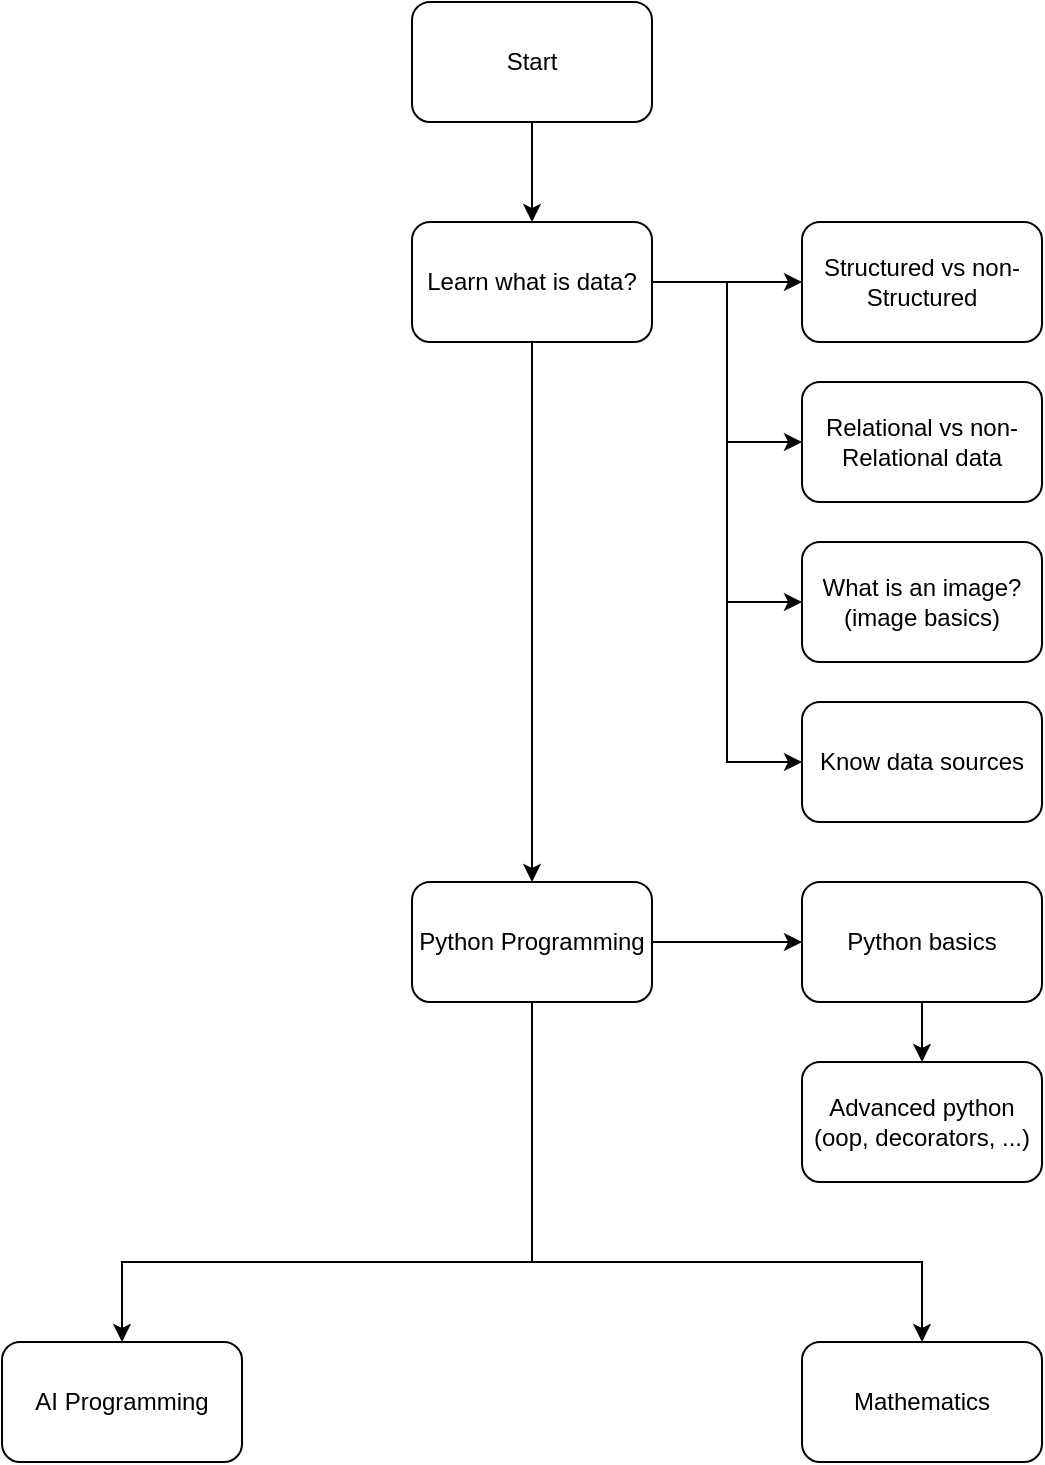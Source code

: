 <mxfile version="21.3.8" type="github">
  <diagram name="Page-1" id="aSMqkt42Gs_4Adb-Ifj2">
    <mxGraphModel dx="928" dy="513" grid="1" gridSize="10" guides="1" tooltips="1" connect="1" arrows="1" fold="1" page="1" pageScale="1" pageWidth="850" pageHeight="1100" math="0" shadow="0">
      <root>
        <mxCell id="0" />
        <mxCell id="1" parent="0" />
        <mxCell id="REgde3PiPl2RJDlb76gh-10" style="edgeStyle=orthogonalEdgeStyle;rounded=0;orthogonalLoop=1;jettySize=auto;html=1;exitX=0.5;exitY=1;exitDx=0;exitDy=0;entryX=0.5;entryY=0;entryDx=0;entryDy=0;" edge="1" parent="1" source="REgde3PiPl2RJDlb76gh-1" target="REgde3PiPl2RJDlb76gh-3">
          <mxGeometry relative="1" as="geometry" />
        </mxCell>
        <mxCell id="REgde3PiPl2RJDlb76gh-1" value="Start" style="rounded=1;whiteSpace=wrap;html=1;" vertex="1" parent="1">
          <mxGeometry x="365" y="60" width="120" height="60" as="geometry" />
        </mxCell>
        <mxCell id="REgde3PiPl2RJDlb76gh-14" style="edgeStyle=orthogonalEdgeStyle;rounded=0;orthogonalLoop=1;jettySize=auto;html=1;entryX=0.5;entryY=0;entryDx=0;entryDy=0;" edge="1" parent="1" source="REgde3PiPl2RJDlb76gh-3" target="REgde3PiPl2RJDlb76gh-13">
          <mxGeometry relative="1" as="geometry" />
        </mxCell>
        <mxCell id="REgde3PiPl2RJDlb76gh-26" style="edgeStyle=orthogonalEdgeStyle;rounded=0;orthogonalLoop=1;jettySize=auto;html=1;exitX=1;exitY=0.5;exitDx=0;exitDy=0;entryX=0;entryY=0.5;entryDx=0;entryDy=0;" edge="1" parent="1" source="REgde3PiPl2RJDlb76gh-3" target="REgde3PiPl2RJDlb76gh-4">
          <mxGeometry relative="1" as="geometry" />
        </mxCell>
        <mxCell id="REgde3PiPl2RJDlb76gh-27" style="edgeStyle=orthogonalEdgeStyle;rounded=0;orthogonalLoop=1;jettySize=auto;html=1;exitX=1;exitY=0.5;exitDx=0;exitDy=0;entryX=0;entryY=0.5;entryDx=0;entryDy=0;" edge="1" parent="1" source="REgde3PiPl2RJDlb76gh-3" target="REgde3PiPl2RJDlb76gh-5">
          <mxGeometry relative="1" as="geometry" />
        </mxCell>
        <mxCell id="REgde3PiPl2RJDlb76gh-28" style="edgeStyle=orthogonalEdgeStyle;rounded=0;orthogonalLoop=1;jettySize=auto;html=1;exitX=1;exitY=0.5;exitDx=0;exitDy=0;entryX=0;entryY=0.5;entryDx=0;entryDy=0;" edge="1" parent="1" source="REgde3PiPl2RJDlb76gh-3" target="REgde3PiPl2RJDlb76gh-6">
          <mxGeometry relative="1" as="geometry" />
        </mxCell>
        <mxCell id="REgde3PiPl2RJDlb76gh-29" style="edgeStyle=orthogonalEdgeStyle;rounded=0;orthogonalLoop=1;jettySize=auto;html=1;exitX=1;exitY=0.5;exitDx=0;exitDy=0;entryX=0;entryY=0.5;entryDx=0;entryDy=0;" edge="1" parent="1" source="REgde3PiPl2RJDlb76gh-3" target="REgde3PiPl2RJDlb76gh-23">
          <mxGeometry relative="1" as="geometry" />
        </mxCell>
        <mxCell id="REgde3PiPl2RJDlb76gh-3" value="Learn what is data?" style="rounded=1;whiteSpace=wrap;html=1;" vertex="1" parent="1">
          <mxGeometry x="365" y="170" width="120" height="60" as="geometry" />
        </mxCell>
        <mxCell id="REgde3PiPl2RJDlb76gh-4" value="Structured vs non-Structured" style="rounded=1;whiteSpace=wrap;html=1;" vertex="1" parent="1">
          <mxGeometry x="560" y="170" width="120" height="60" as="geometry" />
        </mxCell>
        <mxCell id="REgde3PiPl2RJDlb76gh-5" value="Relational vs non-Relational data" style="rounded=1;whiteSpace=wrap;html=1;" vertex="1" parent="1">
          <mxGeometry x="560" y="250" width="120" height="60" as="geometry" />
        </mxCell>
        <mxCell id="REgde3PiPl2RJDlb76gh-6" value="What is an image?&lt;br&gt;(image basics)" style="rounded=1;whiteSpace=wrap;html=1;" vertex="1" parent="1">
          <mxGeometry x="560" y="330" width="120" height="60" as="geometry" />
        </mxCell>
        <mxCell id="REgde3PiPl2RJDlb76gh-17" style="edgeStyle=orthogonalEdgeStyle;rounded=0;orthogonalLoop=1;jettySize=auto;html=1;exitX=1;exitY=0.5;exitDx=0;exitDy=0;entryX=0;entryY=0.5;entryDx=0;entryDy=0;" edge="1" parent="1" source="REgde3PiPl2RJDlb76gh-13" target="REgde3PiPl2RJDlb76gh-15">
          <mxGeometry relative="1" as="geometry" />
        </mxCell>
        <mxCell id="REgde3PiPl2RJDlb76gh-21" style="edgeStyle=orthogonalEdgeStyle;rounded=0;orthogonalLoop=1;jettySize=auto;html=1;exitX=0.5;exitY=1;exitDx=0;exitDy=0;entryX=0.5;entryY=0;entryDx=0;entryDy=0;" edge="1" parent="1" source="REgde3PiPl2RJDlb76gh-13" target="REgde3PiPl2RJDlb76gh-20">
          <mxGeometry relative="1" as="geometry">
            <Array as="points">
              <mxPoint x="425" y="690" />
              <mxPoint x="620" y="690" />
            </Array>
          </mxGeometry>
        </mxCell>
        <mxCell id="REgde3PiPl2RJDlb76gh-22" style="edgeStyle=orthogonalEdgeStyle;rounded=0;orthogonalLoop=1;jettySize=auto;html=1;exitX=0.5;exitY=1;exitDx=0;exitDy=0;entryX=0.5;entryY=0;entryDx=0;entryDy=0;" edge="1" parent="1" source="REgde3PiPl2RJDlb76gh-13" target="REgde3PiPl2RJDlb76gh-19">
          <mxGeometry relative="1" as="geometry">
            <Array as="points">
              <mxPoint x="425" y="690" />
              <mxPoint x="220" y="690" />
            </Array>
          </mxGeometry>
        </mxCell>
        <mxCell id="REgde3PiPl2RJDlb76gh-13" value="Python Programming" style="rounded=1;whiteSpace=wrap;html=1;" vertex="1" parent="1">
          <mxGeometry x="365" y="500" width="120" height="60" as="geometry" />
        </mxCell>
        <mxCell id="REgde3PiPl2RJDlb76gh-18" style="edgeStyle=orthogonalEdgeStyle;rounded=0;orthogonalLoop=1;jettySize=auto;html=1;exitX=0.5;exitY=1;exitDx=0;exitDy=0;entryX=0.5;entryY=0;entryDx=0;entryDy=0;" edge="1" parent="1" source="REgde3PiPl2RJDlb76gh-15" target="REgde3PiPl2RJDlb76gh-16">
          <mxGeometry relative="1" as="geometry" />
        </mxCell>
        <mxCell id="REgde3PiPl2RJDlb76gh-15" value="Python basics" style="rounded=1;whiteSpace=wrap;html=1;" vertex="1" parent="1">
          <mxGeometry x="560" y="500" width="120" height="60" as="geometry" />
        </mxCell>
        <mxCell id="REgde3PiPl2RJDlb76gh-16" value="Advanced python&lt;br&gt;(oop, decorators, ...)" style="rounded=1;whiteSpace=wrap;html=1;" vertex="1" parent="1">
          <mxGeometry x="560" y="590" width="120" height="60" as="geometry" />
        </mxCell>
        <mxCell id="REgde3PiPl2RJDlb76gh-19" value="AI Programming" style="rounded=1;whiteSpace=wrap;html=1;" vertex="1" parent="1">
          <mxGeometry x="160" y="730" width="120" height="60" as="geometry" />
        </mxCell>
        <mxCell id="REgde3PiPl2RJDlb76gh-20" value="Mathematics" style="rounded=1;whiteSpace=wrap;html=1;" vertex="1" parent="1">
          <mxGeometry x="560" y="730" width="120" height="60" as="geometry" />
        </mxCell>
        <mxCell id="REgde3PiPl2RJDlb76gh-23" value="Know data sources" style="rounded=1;whiteSpace=wrap;html=1;" vertex="1" parent="1">
          <mxGeometry x="560" y="410" width="120" height="60" as="geometry" />
        </mxCell>
      </root>
    </mxGraphModel>
  </diagram>
</mxfile>
